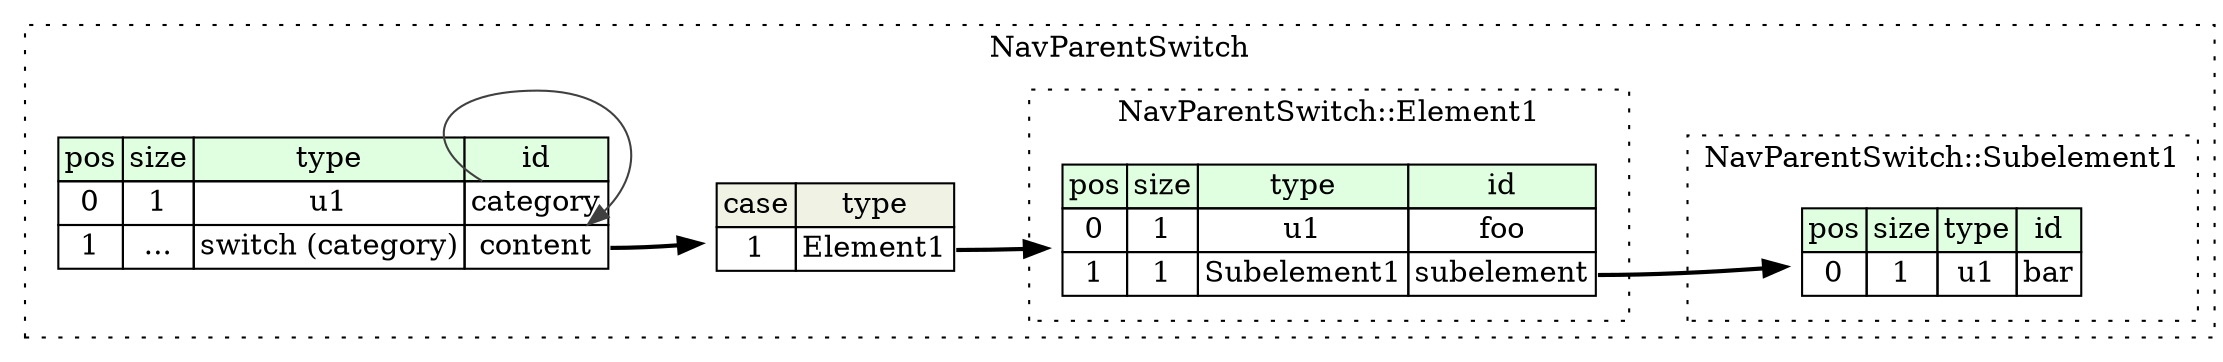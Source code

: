 digraph {
	rankdir=LR;
	node [shape=plaintext];
	subgraph cluster__nav_parent_switch {
		label="NavParentSwitch";
		graph[style=dotted];

		nav_parent_switch__seq [label=<<TABLE BORDER="0" CELLBORDER="1" CELLSPACING="0">
			<TR><TD BGCOLOR="#E0FFE0">pos</TD><TD BGCOLOR="#E0FFE0">size</TD><TD BGCOLOR="#E0FFE0">type</TD><TD BGCOLOR="#E0FFE0">id</TD></TR>
			<TR><TD PORT="category_pos">0</TD><TD PORT="category_size">1</TD><TD>u1</TD><TD PORT="category_type">category</TD></TR>
			<TR><TD PORT="content_pos">1</TD><TD PORT="content_size">...</TD><TD>switch (category)</TD><TD PORT="content_type">content</TD></TR>
		</TABLE>>];
nav_parent_switch__seq_content_switch [label=<<TABLE BORDER="0" CELLBORDER="1" CELLSPACING="0">
	<TR><TD BGCOLOR="#F0F2E4">case</TD><TD BGCOLOR="#F0F2E4">type</TD></TR>
	<TR><TD>1</TD><TD PORT="case0">Element1</TD></TR>
</TABLE>>];
		subgraph cluster__element_1 {
			label="NavParentSwitch::Element1";
			graph[style=dotted];

			element_1__seq [label=<<TABLE BORDER="0" CELLBORDER="1" CELLSPACING="0">
				<TR><TD BGCOLOR="#E0FFE0">pos</TD><TD BGCOLOR="#E0FFE0">size</TD><TD BGCOLOR="#E0FFE0">type</TD><TD BGCOLOR="#E0FFE0">id</TD></TR>
				<TR><TD PORT="foo_pos">0</TD><TD PORT="foo_size">1</TD><TD>u1</TD><TD PORT="foo_type">foo</TD></TR>
				<TR><TD PORT="subelement_pos">1</TD><TD PORT="subelement_size">1</TD><TD>Subelement1</TD><TD PORT="subelement_type">subelement</TD></TR>
			</TABLE>>];
		}
		subgraph cluster__subelement_1 {
			label="NavParentSwitch::Subelement1";
			graph[style=dotted];

			subelement_1__seq [label=<<TABLE BORDER="0" CELLBORDER="1" CELLSPACING="0">
				<TR><TD BGCOLOR="#E0FFE0">pos</TD><TD BGCOLOR="#E0FFE0">size</TD><TD BGCOLOR="#E0FFE0">type</TD><TD BGCOLOR="#E0FFE0">id</TD></TR>
				<TR><TD PORT="bar_pos">0</TD><TD PORT="bar_size">1</TD><TD>u1</TD><TD PORT="bar_type">bar</TD></TR>
			</TABLE>>];
		}
	}
	nav_parent_switch__seq:content_type -> nav_parent_switch__seq_content_switch [style=bold];
	nav_parent_switch__seq_content_switch:case0 -> element_1__seq [style=bold];
	nav_parent_switch__seq:category_type -> nav_parent_switch__seq:content_type [color="#404040"];
	element_1__seq:subelement_type -> subelement_1__seq [style=bold];
}
